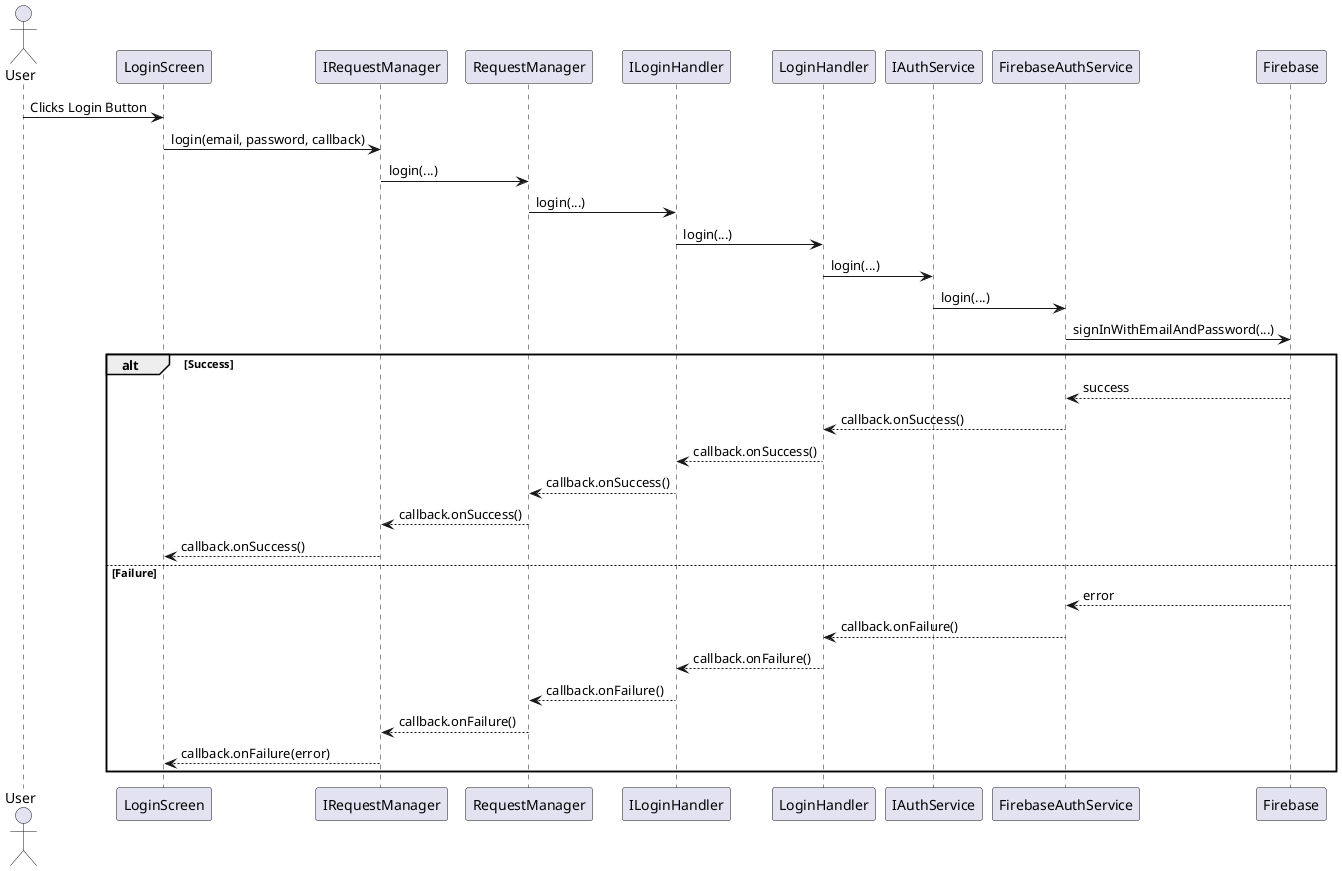 @startuml UserLoginSequenceDiagram

actor User
participant LoginScreen
participant IRequestManager
participant RequestManager
participant ILoginHandler
participant LoginHandler
participant IAuthService
participant FirebaseAuthService
participant Firebase

User -> LoginScreen : Clicks Login Button
LoginScreen -> IRequestManager : login(email, password, callback)
IRequestManager -> RequestManager : login(...)
RequestManager -> ILoginHandler : login(...)
ILoginHandler -> LoginHandler : login(...)
LoginHandler -> IAuthService : login(...)
IAuthService -> FirebaseAuthService : login(...)
FirebaseAuthService -> Firebase : signInWithEmailAndPassword(...)

alt Success
    Firebase --> FirebaseAuthService : success
    FirebaseAuthService --> LoginHandler : callback.onSuccess()
    LoginHandler --> ILoginHandler : callback.onSuccess()
    ILoginHandler --> RequestManager : callback.onSuccess()
    RequestManager --> IRequestManager : callback.onSuccess()
    IRequestManager --> LoginScreen : callback.onSuccess()
else Failure
    Firebase --> FirebaseAuthService : error
    FirebaseAuthService --> LoginHandler : callback.onFailure()
    LoginHandler --> ILoginHandler : callback.onFailure()
    ILoginHandler --> RequestManager : callback.onFailure()
    RequestManager --> IRequestManager : callback.onFailure()
    IRequestManager --> LoginScreen : callback.onFailure(error)
end

@enduml
